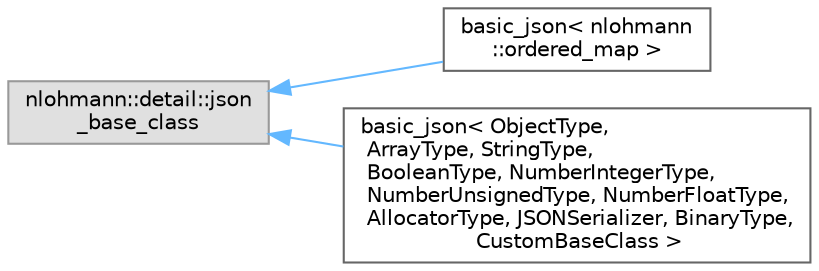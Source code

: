 digraph "Gráfico de jerarquía de clases"
{
 // LATEX_PDF_SIZE
  bgcolor="transparent";
  edge [fontname=Helvetica,fontsize=10,labelfontname=Helvetica,labelfontsize=10];
  node [fontname=Helvetica,fontsize=10,shape=box,height=0.2,width=0.4];
  rankdir="LR";
  Node0 [id="Node000000",label="nlohmann::detail::json\l_base_class",height=0.2,width=0.4,color="grey60", fillcolor="#E0E0E0", style="filled",tooltip=" "];
  Node0 -> Node1 [id="edge102_Node000000_Node000001",dir="back",color="steelblue1",style="solid",tooltip=" "];
  Node1 [id="Node000001",label="basic_json\< nlohmann\l::ordered_map \>",height=0.2,width=0.4,color="grey40", fillcolor="white", style="filled",URL="$classbasic__json.html",tooltip=" "];
  Node0 -> Node2 [id="edge103_Node000000_Node000002",dir="back",color="steelblue1",style="solid",tooltip=" "];
  Node2 [id="Node000002",label="basic_json\< ObjectType,\l ArrayType, StringType,\l BooleanType, NumberIntegerType,\l NumberUnsignedType, NumberFloatType,\l AllocatorType, JSONSerializer, BinaryType,\l CustomBaseClass \>",height=0.2,width=0.4,color="grey40", fillcolor="white", style="filled",URL="$classbasic__json.html",tooltip="namespace for Niels Lohmann"];
}

